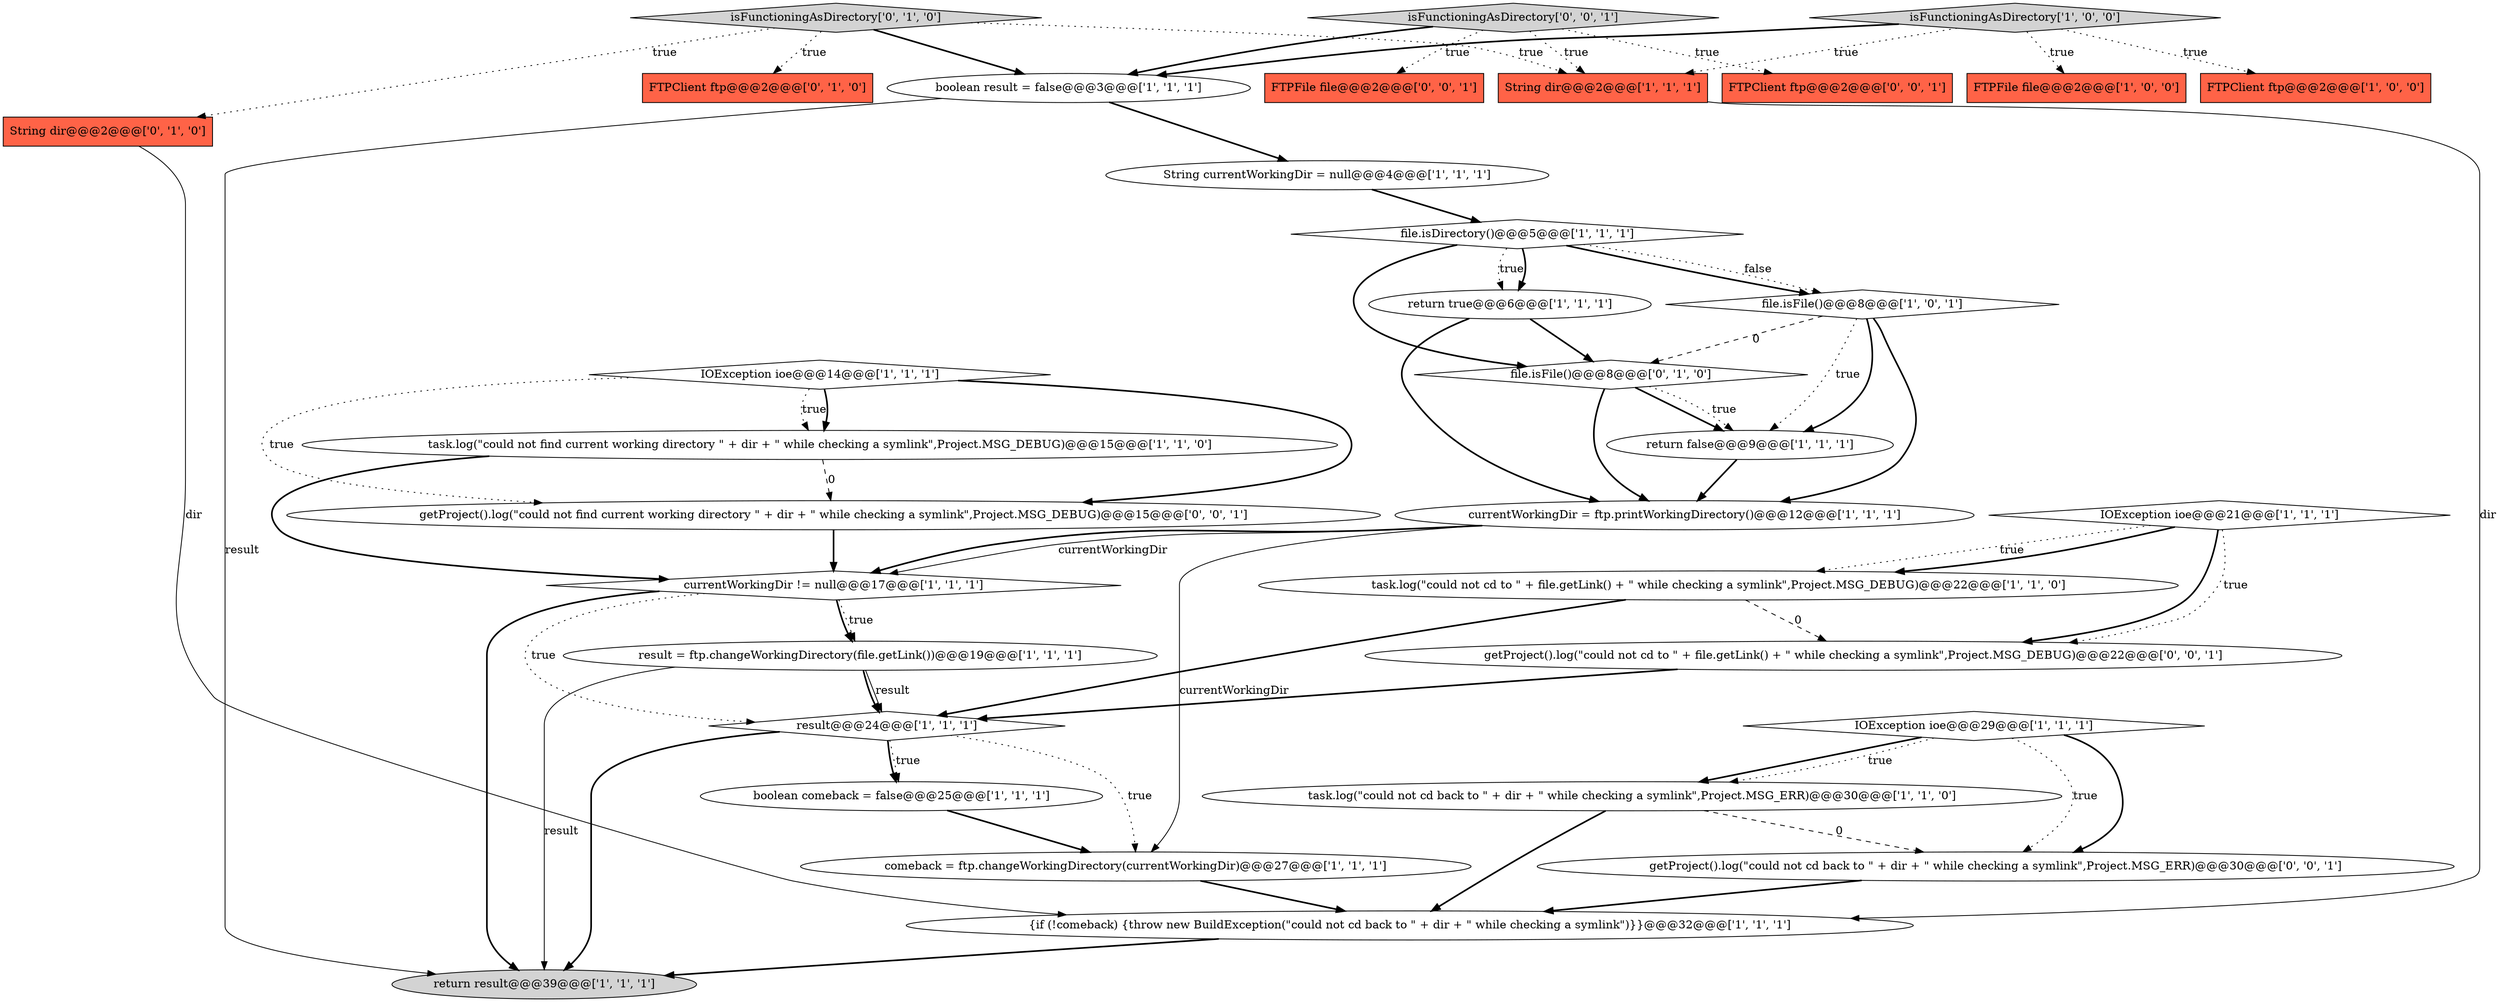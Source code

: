 digraph {
20 [style = filled, label = "IOException ioe@@@21@@@['1', '1', '1']", fillcolor = white, shape = diamond image = "AAA0AAABBB1BBB"];
3 [style = filled, label = "return true@@@6@@@['1', '1', '1']", fillcolor = white, shape = ellipse image = "AAA0AAABBB1BBB"];
27 [style = filled, label = "isFunctioningAsDirectory['0', '1', '0']", fillcolor = lightgray, shape = diamond image = "AAA0AAABBB2BBB"];
28 [style = filled, label = "FTPFile file@@@2@@@['0', '0', '1']", fillcolor = tomato, shape = box image = "AAA0AAABBB3BBB"];
33 [style = filled, label = "getProject().log(\"could not find current working directory \" + dir + \" while checking a symlink\",Project.MSG_DEBUG)@@@15@@@['0', '0', '1']", fillcolor = white, shape = ellipse image = "AAA0AAABBB3BBB"];
32 [style = filled, label = "isFunctioningAsDirectory['0', '0', '1']", fillcolor = lightgray, shape = diamond image = "AAA0AAABBB3BBB"];
15 [style = filled, label = "IOException ioe@@@29@@@['1', '1', '1']", fillcolor = white, shape = diamond image = "AAA0AAABBB1BBB"];
13 [style = filled, label = "FTPFile file@@@2@@@['1', '0', '0']", fillcolor = tomato, shape = box image = "AAA0AAABBB1BBB"];
16 [style = filled, label = "task.log(\"could not find current working directory \" + dir + \" while checking a symlink\",Project.MSG_DEBUG)@@@15@@@['1', '1', '0']", fillcolor = white, shape = ellipse image = "AAA0AAABBB1BBB"];
18 [style = filled, label = "isFunctioningAsDirectory['1', '0', '0']", fillcolor = lightgray, shape = diamond image = "AAA0AAABBB1BBB"];
8 [style = filled, label = "result@@@24@@@['1', '1', '1']", fillcolor = white, shape = diamond image = "AAA0AAABBB1BBB"];
25 [style = filled, label = "String dir@@@2@@@['0', '1', '0']", fillcolor = tomato, shape = box image = "AAA0AAABBB2BBB"];
11 [style = filled, label = "boolean comeback = false@@@25@@@['1', '1', '1']", fillcolor = white, shape = ellipse image = "AAA0AAABBB1BBB"];
30 [style = filled, label = "getProject().log(\"could not cd to \" + file.getLink() + \" while checking a symlink\",Project.MSG_DEBUG)@@@22@@@['0', '0', '1']", fillcolor = white, shape = ellipse image = "AAA0AAABBB3BBB"];
29 [style = filled, label = "FTPClient ftp@@@2@@@['0', '0', '1']", fillcolor = tomato, shape = box image = "AAA0AAABBB3BBB"];
1 [style = filled, label = "return false@@@9@@@['1', '1', '1']", fillcolor = white, shape = ellipse image = "AAA0AAABBB1BBB"];
24 [style = filled, label = "file.isFile()@@@8@@@['0', '1', '0']", fillcolor = white, shape = diamond image = "AAA1AAABBB2BBB"];
5 [style = filled, label = "comeback = ftp.changeWorkingDirectory(currentWorkingDir)@@@27@@@['1', '1', '1']", fillcolor = white, shape = ellipse image = "AAA0AAABBB1BBB"];
21 [style = filled, label = "{if (!comeback) {throw new BuildException(\"could not cd back to \" + dir + \" while checking a symlink\")}}@@@32@@@['1', '1', '1']", fillcolor = white, shape = ellipse image = "AAA0AAABBB1BBB"];
22 [style = filled, label = "task.log(\"could not cd back to \" + dir + \" while checking a symlink\",Project.MSG_ERR)@@@30@@@['1', '1', '0']", fillcolor = white, shape = ellipse image = "AAA0AAABBB1BBB"];
6 [style = filled, label = "IOException ioe@@@14@@@['1', '1', '1']", fillcolor = white, shape = diamond image = "AAA0AAABBB1BBB"];
2 [style = filled, label = "file.isDirectory()@@@5@@@['1', '1', '1']", fillcolor = white, shape = diamond image = "AAA0AAABBB1BBB"];
26 [style = filled, label = "FTPClient ftp@@@2@@@['0', '1', '0']", fillcolor = tomato, shape = box image = "AAA0AAABBB2BBB"];
23 [style = filled, label = "boolean result = false@@@3@@@['1', '1', '1']", fillcolor = white, shape = ellipse image = "AAA0AAABBB1BBB"];
17 [style = filled, label = "task.log(\"could not cd to \" + file.getLink() + \" while checking a symlink\",Project.MSG_DEBUG)@@@22@@@['1', '1', '0']", fillcolor = white, shape = ellipse image = "AAA0AAABBB1BBB"];
0 [style = filled, label = "FTPClient ftp@@@2@@@['1', '0', '0']", fillcolor = tomato, shape = box image = "AAA0AAABBB1BBB"];
7 [style = filled, label = "file.isFile()@@@8@@@['1', '0', '1']", fillcolor = white, shape = diamond image = "AAA0AAABBB1BBB"];
31 [style = filled, label = "getProject().log(\"could not cd back to \" + dir + \" while checking a symlink\",Project.MSG_ERR)@@@30@@@['0', '0', '1']", fillcolor = white, shape = ellipse image = "AAA0AAABBB3BBB"];
12 [style = filled, label = "return result@@@39@@@['1', '1', '1']", fillcolor = lightgray, shape = ellipse image = "AAA0AAABBB1BBB"];
14 [style = filled, label = "result = ftp.changeWorkingDirectory(file.getLink())@@@19@@@['1', '1', '1']", fillcolor = white, shape = ellipse image = "AAA0AAABBB1BBB"];
4 [style = filled, label = "currentWorkingDir != null@@@17@@@['1', '1', '1']", fillcolor = white, shape = diamond image = "AAA0AAABBB1BBB"];
19 [style = filled, label = "String dir@@@2@@@['1', '1', '1']", fillcolor = tomato, shape = box image = "AAA0AAABBB1BBB"];
10 [style = filled, label = "String currentWorkingDir = null@@@4@@@['1', '1', '1']", fillcolor = white, shape = ellipse image = "AAA0AAABBB1BBB"];
9 [style = filled, label = "currentWorkingDir = ftp.printWorkingDirectory()@@@12@@@['1', '1', '1']", fillcolor = white, shape = ellipse image = "AAA0AAABBB1BBB"];
31->21 [style = bold, label=""];
14->12 [style = solid, label="result"];
32->23 [style = bold, label=""];
3->24 [style = bold, label=""];
6->16 [style = dotted, label="true"];
8->11 [style = dotted, label="true"];
19->21 [style = solid, label="dir"];
2->3 [style = dotted, label="true"];
10->2 [style = bold, label=""];
1->9 [style = bold, label=""];
16->4 [style = bold, label=""];
8->12 [style = bold, label=""];
9->4 [style = bold, label=""];
33->4 [style = bold, label=""];
7->24 [style = dashed, label="0"];
23->10 [style = bold, label=""];
2->7 [style = bold, label=""];
25->21 [style = solid, label="dir"];
7->9 [style = bold, label=""];
27->23 [style = bold, label=""];
15->31 [style = bold, label=""];
20->17 [style = dotted, label="true"];
22->31 [style = dashed, label="0"];
15->22 [style = bold, label=""];
7->1 [style = dotted, label="true"];
27->26 [style = dotted, label="true"];
2->7 [style = dotted, label="false"];
27->19 [style = dotted, label="true"];
6->33 [style = bold, label=""];
16->33 [style = dashed, label="0"];
21->12 [style = bold, label=""];
17->30 [style = dashed, label="0"];
4->8 [style = dotted, label="true"];
2->3 [style = bold, label=""];
24->1 [style = bold, label=""];
18->13 [style = dotted, label="true"];
6->16 [style = bold, label=""];
9->5 [style = solid, label="currentWorkingDir"];
15->31 [style = dotted, label="true"];
8->11 [style = bold, label=""];
32->28 [style = dotted, label="true"];
20->30 [style = bold, label=""];
5->21 [style = bold, label=""];
18->0 [style = dotted, label="true"];
3->9 [style = bold, label=""];
9->4 [style = solid, label="currentWorkingDir"];
4->14 [style = dotted, label="true"];
14->8 [style = bold, label=""];
18->19 [style = dotted, label="true"];
4->12 [style = bold, label=""];
20->30 [style = dotted, label="true"];
32->29 [style = dotted, label="true"];
4->14 [style = bold, label=""];
23->12 [style = solid, label="result"];
17->8 [style = bold, label=""];
20->17 [style = bold, label=""];
11->5 [style = bold, label=""];
2->24 [style = bold, label=""];
24->9 [style = bold, label=""];
8->5 [style = dotted, label="true"];
24->1 [style = dotted, label="true"];
22->21 [style = bold, label=""];
7->1 [style = bold, label=""];
15->22 [style = dotted, label="true"];
30->8 [style = bold, label=""];
27->25 [style = dotted, label="true"];
6->33 [style = dotted, label="true"];
14->8 [style = solid, label="result"];
18->23 [style = bold, label=""];
32->19 [style = dotted, label="true"];
}
